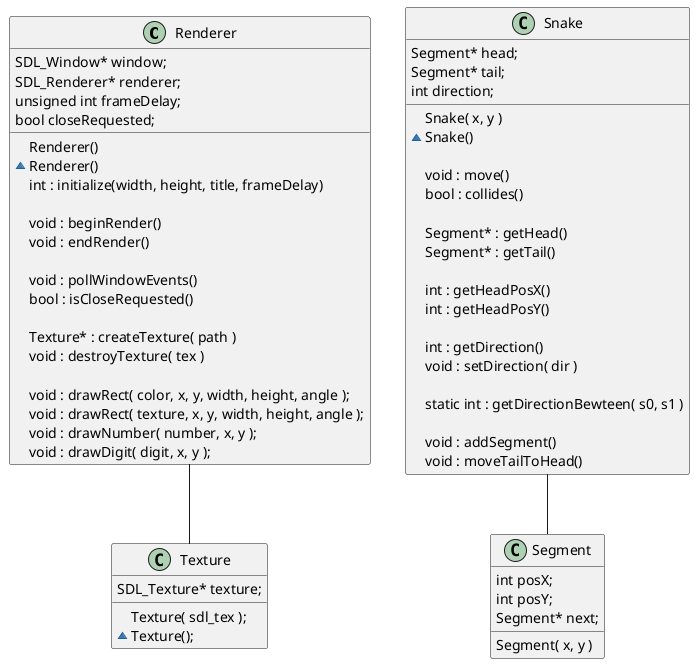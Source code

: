 @startuml

class Renderer
{
SDL_Window* window;
SDL_Renderer* renderer;
unsigned int frameDelay;
bool closeRequested;

Renderer()
~Renderer()
int : initialize(width, height, title, frameDelay)

void : beginRender()
void : endRender()

void : pollWindowEvents()
bool : isCloseRequested()

Texture* : createTexture( path )
void : destroyTexture( tex )

void : drawRect( color, x, y, width, height, angle );
void : drawRect( texture, x, y, width, height, angle );
void : drawNumber( number, x, y );
void : drawDigit( digit, x, y );
}

Renderer -- Texture

class Texture
{
SDL_Texture* texture;

Texture( sdl_tex );
~Texture();
}



class Snake
{
Segment* head;
Segment* tail;
int direction;

Snake( x, y )
~Snake()

void : move()
bool : collides()

Segment* : getHead()
Segment* : getTail()

int : getHeadPosX()
int : getHeadPosY()

int : getDirection()
void : setDirection( dir )

static int : getDirectionBewteen( s0, s1 )

void : addSegment()
void : moveTailToHead()
}

Snake -- Segment

class Segment
{
int posX;
int posY;
Segment* next;

Segment( x, y )
}

@enduml